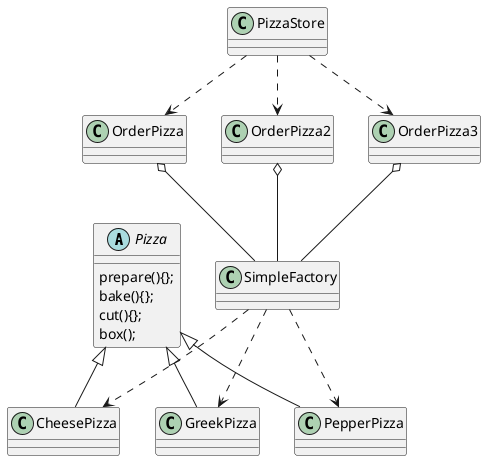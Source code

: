 @startuml
'https://plantuml.com/class-diagram

abstract class Pizza{
    prepare(){};
    bake(){};
    cut(){};
    box();
}


Pizza <|--CheesePizza
Pizza <|--GreekPizza
Pizza <|--PepperPizza

OrderPizza o--SimpleFactory
SimpleFactory ..>CheesePizza
SimpleFactory ..>GreekPizza
SimpleFactory ..>PepperPizza

PizzaStore ..>OrderPizza
PizzaStore ..>OrderPizza2
PizzaStore ..>OrderPizza3

OrderPizza2 o--SimpleFactory
OrderPizza3 o--SimpleFactory

@enduml